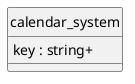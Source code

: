 @startuml uml
skinparam monochrome true
skinparam linetype ortho
hide circle

entity calendar_system {
    key : string+
}
